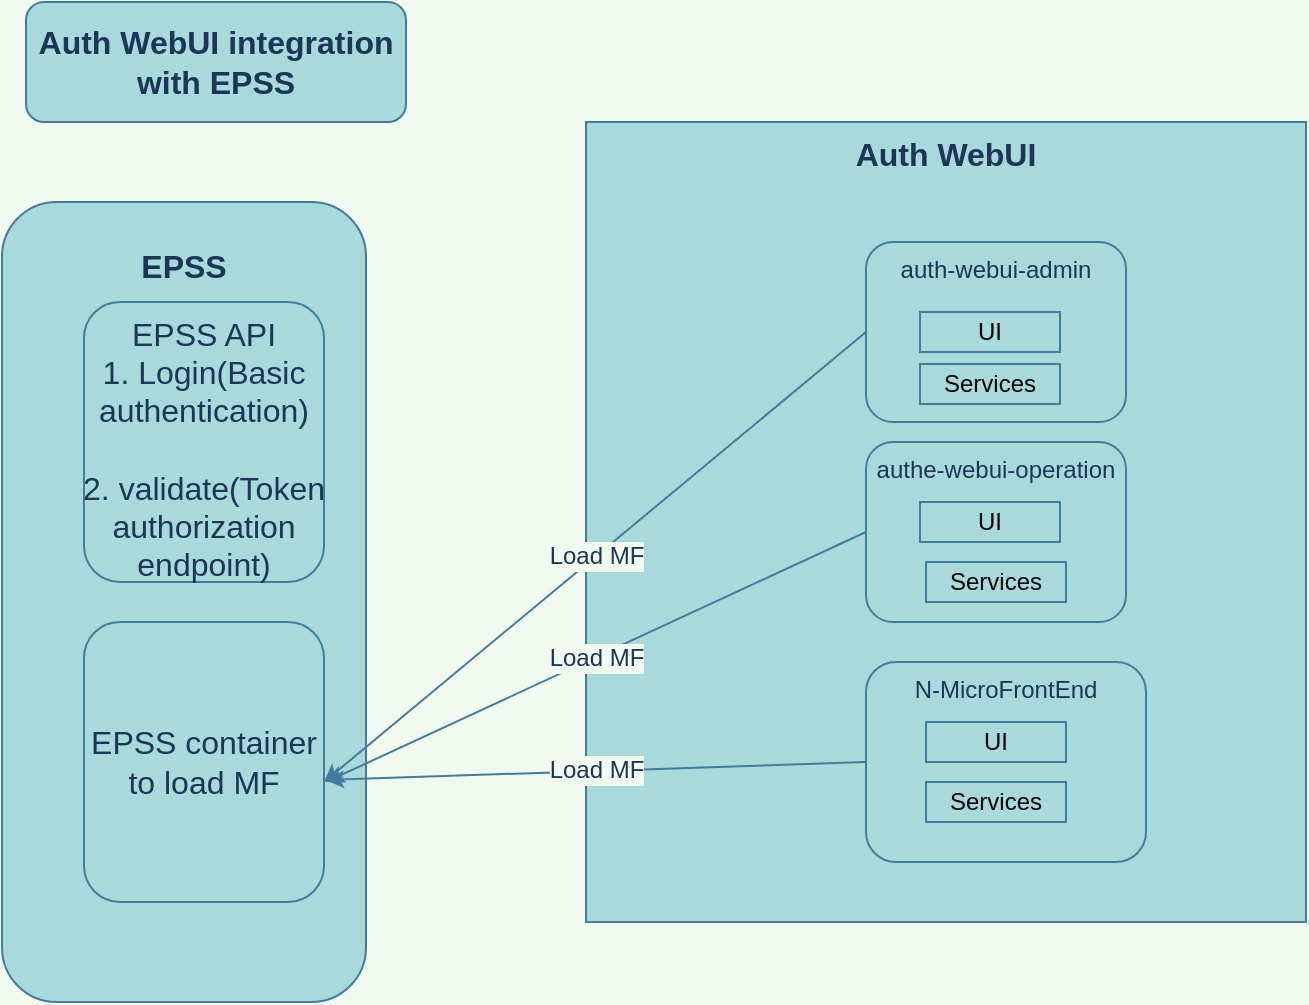 <mxfile version="14.8.4" type="github">
  <diagram id="6D3YFbLRLACvCleUi_oQ" name="Page-1">
    <mxGraphModel dx="1038" dy="579" grid="1" gridSize="10" guides="1" tooltips="1" connect="1" arrows="1" fold="1" page="1" pageScale="1" pageWidth="850" pageHeight="1100" background="#F1FAEE" math="0" shadow="0">
      <root>
        <mxCell id="0" />
        <mxCell id="1" parent="0" />
        <mxCell id="_qEDWN-4wOghDL8Nv2NW-1" value="Auth WebUI integration with EPSS" style="rounded=1;whiteSpace=wrap;html=1;fontSize=16;fontStyle=1;fillColor=#A8DADC;strokeColor=#457B9D;fontColor=#1D3557;" parent="1" vertex="1">
          <mxGeometry x="70" y="20" width="190" height="60" as="geometry" />
        </mxCell>
        <mxCell id="_qEDWN-4wOghDL8Nv2NW-3" value="&lt;p style=&quot;line-height: 120%&quot;&gt;EPSS&lt;/p&gt;" style="rounded=1;whiteSpace=wrap;html=1;fontSize=16;align=center;verticalAlign=top;fontStyle=1;fillColor=#A8DADC;strokeColor=#457B9D;fontColor=#1D3557;" parent="1" vertex="1">
          <mxGeometry x="58" y="120" width="182" height="400" as="geometry" />
        </mxCell>
        <mxCell id="_qEDWN-4wOghDL8Nv2NW-4" value="Auth WebUI" style="rounded=1;whiteSpace=wrap;html=1;fontSize=16;arcSize=0;verticalAlign=top;fontStyle=1;fillColor=#A8DADC;strokeColor=#457B9D;fontColor=#1D3557;" parent="1" vertex="1">
          <mxGeometry x="350" y="80" width="360" height="400" as="geometry" />
        </mxCell>
        <mxCell id="OaYQ6bWLyEP4QGf8oPJB-1" value="EPSS container to load MF" style="rounded=1;whiteSpace=wrap;html=1;verticalAlign=middle;fontSize=16;fillColor=#A8DADC;strokeColor=#457B9D;fontColor=#1D3557;" parent="1" vertex="1">
          <mxGeometry x="99" y="330" width="120" height="140" as="geometry" />
        </mxCell>
        <mxCell id="OaYQ6bWLyEP4QGf8oPJB-2" value="auth-webui-admin" style="rounded=1;whiteSpace=wrap;html=1;fontSize=12;verticalAlign=top;fillColor=#A8DADC;strokeColor=#457B9D;fontColor=#1D3557;" parent="1" vertex="1">
          <mxGeometry x="490" y="140" width="130" height="90" as="geometry" />
        </mxCell>
        <mxCell id="OaYQ6bWLyEP4QGf8oPJB-3" value="authe-webui-operation" style="rounded=1;whiteSpace=wrap;html=1;fontSize=12;verticalAlign=top;fillColor=#A8DADC;strokeColor=#457B9D;fontColor=#1D3557;" parent="1" vertex="1">
          <mxGeometry x="490" y="240" width="130" height="90" as="geometry" />
        </mxCell>
        <mxCell id="OaYQ6bWLyEP4QGf8oPJB-4" value="N-MicroFrontEnd" style="rounded=1;whiteSpace=wrap;html=1;fontSize=12;verticalAlign=top;fillColor=#A8DADC;strokeColor=#457B9D;fontColor=#1D3557;" parent="1" vertex="1">
          <mxGeometry x="490" y="350" width="140" height="100" as="geometry" />
        </mxCell>
        <mxCell id="OaYQ6bWLyEP4QGf8oPJB-6" value="Load MF" style="endArrow=classic;html=1;fontSize=12;exitX=0;exitY=0.5;exitDx=0;exitDy=0;labelBackgroundColor=#F1FAEE;strokeColor=#457B9D;fontColor=#1D3557;" parent="1" source="OaYQ6bWLyEP4QGf8oPJB-2" edge="1">
          <mxGeometry width="50" height="50" relative="1" as="geometry">
            <mxPoint x="400" y="230" as="sourcePoint" />
            <mxPoint x="219" y="410" as="targetPoint" />
          </mxGeometry>
        </mxCell>
        <mxCell id="OaYQ6bWLyEP4QGf8oPJB-7" value="Load MF" style="endArrow=classic;html=1;fontSize=12;labelBackgroundColor=#F1FAEE;strokeColor=#457B9D;fontColor=#1D3557;exitX=0;exitY=0.5;exitDx=0;exitDy=0;" parent="1" edge="1" source="OaYQ6bWLyEP4QGf8oPJB-3">
          <mxGeometry width="50" height="50" relative="1" as="geometry">
            <mxPoint x="490" y="350" as="sourcePoint" />
            <mxPoint x="220" y="410" as="targetPoint" />
          </mxGeometry>
        </mxCell>
        <mxCell id="OaYQ6bWLyEP4QGf8oPJB-8" value="Load MF" style="endArrow=classic;html=1;fontSize=12;labelBackgroundColor=#F1FAEE;strokeColor=#457B9D;fontColor=#1D3557;" parent="1" edge="1">
          <mxGeometry width="50" height="50" relative="1" as="geometry">
            <mxPoint x="490" y="400" as="sourcePoint" />
            <mxPoint x="220" y="409" as="targetPoint" />
          </mxGeometry>
        </mxCell>
        <mxCell id="72inWW6b9XpIItNGHoLj-1" value="EPSS API&lt;br&gt;&lt;div&gt;&lt;span&gt;1. Login(Basic authentication)&lt;/span&gt;&lt;/div&gt;&lt;div&gt;&lt;span&gt;&lt;br&gt;&lt;/span&gt;&lt;/div&gt;&lt;div&gt;&lt;span&gt;2.&amp;nbsp;&lt;/span&gt;&lt;span&gt;validate(Token authorization endpoint)&lt;/span&gt;&lt;/div&gt;" style="rounded=1;whiteSpace=wrap;html=1;verticalAlign=top;fontSize=16;fillColor=#A8DADC;strokeColor=#457B9D;fontColor=#1D3557;align=center;" vertex="1" parent="1">
          <mxGeometry x="99" y="170" width="120" height="140" as="geometry" />
        </mxCell>
        <mxCell id="72inWW6b9XpIItNGHoLj-2" value="UI" style="rounded=0;whiteSpace=wrap;html=1;verticalAlign=middle;fillColor=#A8DADC;strokeColor=#457B9D;" vertex="1" parent="1">
          <mxGeometry x="517" y="175" width="70" height="20" as="geometry" />
        </mxCell>
        <mxCell id="72inWW6b9XpIItNGHoLj-3" value="Services" style="rounded=0;whiteSpace=wrap;html=1;verticalAlign=middle;fillColor=#A8DADC;strokeColor=#457B9D;" vertex="1" parent="1">
          <mxGeometry x="517" y="201" width="70" height="20" as="geometry" />
        </mxCell>
        <mxCell id="72inWW6b9XpIItNGHoLj-5" value="UI" style="rounded=0;whiteSpace=wrap;html=1;verticalAlign=middle;fillColor=#A8DADC;strokeColor=#457B9D;" vertex="1" parent="1">
          <mxGeometry x="517" y="270" width="70" height="20" as="geometry" />
        </mxCell>
        <mxCell id="72inWW6b9XpIItNGHoLj-6" value="Services" style="rounded=0;whiteSpace=wrap;html=1;verticalAlign=middle;fillColor=#A8DADC;strokeColor=#457B9D;" vertex="1" parent="1">
          <mxGeometry x="520" y="300" width="70" height="20" as="geometry" />
        </mxCell>
        <mxCell id="72inWW6b9XpIItNGHoLj-7" value="UI" style="rounded=0;whiteSpace=wrap;html=1;verticalAlign=middle;fillColor=#A8DADC;strokeColor=#457B9D;" vertex="1" parent="1">
          <mxGeometry x="520" y="380" width="70" height="20" as="geometry" />
        </mxCell>
        <mxCell id="72inWW6b9XpIItNGHoLj-8" value="Services" style="rounded=0;whiteSpace=wrap;html=1;verticalAlign=middle;fillColor=#A8DADC;strokeColor=#457B9D;" vertex="1" parent="1">
          <mxGeometry x="520" y="410" width="70" height="20" as="geometry" />
        </mxCell>
      </root>
    </mxGraphModel>
  </diagram>
</mxfile>
